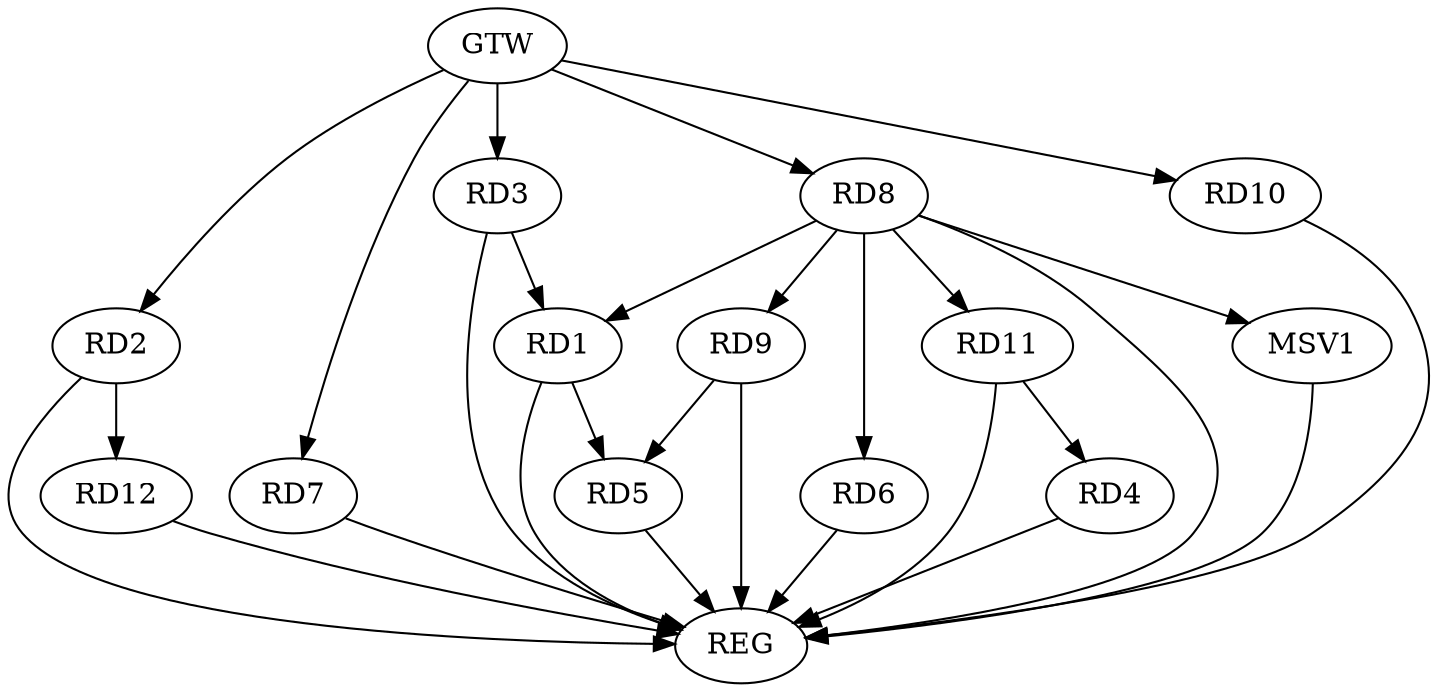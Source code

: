 strict digraph G {
  RD1 [ label="RD1" ];
  RD2 [ label="RD2" ];
  RD3 [ label="RD3" ];
  RD4 [ label="RD4" ];
  RD5 [ label="RD5" ];
  RD6 [ label="RD6" ];
  RD7 [ label="RD7" ];
  RD8 [ label="RD8" ];
  RD9 [ label="RD9" ];
  RD10 [ label="RD10" ];
  RD11 [ label="RD11" ];
  RD12 [ label="RD12" ];
  GTW [ label="GTW" ];
  REG [ label="REG" ];
  MSV1 [ label="MSV1" ];
  RD3 -> RD1;
  RD1 -> RD5;
  RD8 -> RD1;
  RD2 -> RD12;
  RD11 -> RD4;
  RD9 -> RD5;
  RD8 -> RD6;
  RD8 -> RD9;
  RD8 -> RD11;
  GTW -> RD2;
  GTW -> RD3;
  GTW -> RD7;
  GTW -> RD8;
  GTW -> RD10;
  RD1 -> REG;
  RD2 -> REG;
  RD3 -> REG;
  RD4 -> REG;
  RD5 -> REG;
  RD6 -> REG;
  RD7 -> REG;
  RD8 -> REG;
  RD9 -> REG;
  RD10 -> REG;
  RD11 -> REG;
  RD12 -> REG;
  RD8 -> MSV1;
  MSV1 -> REG;
}
